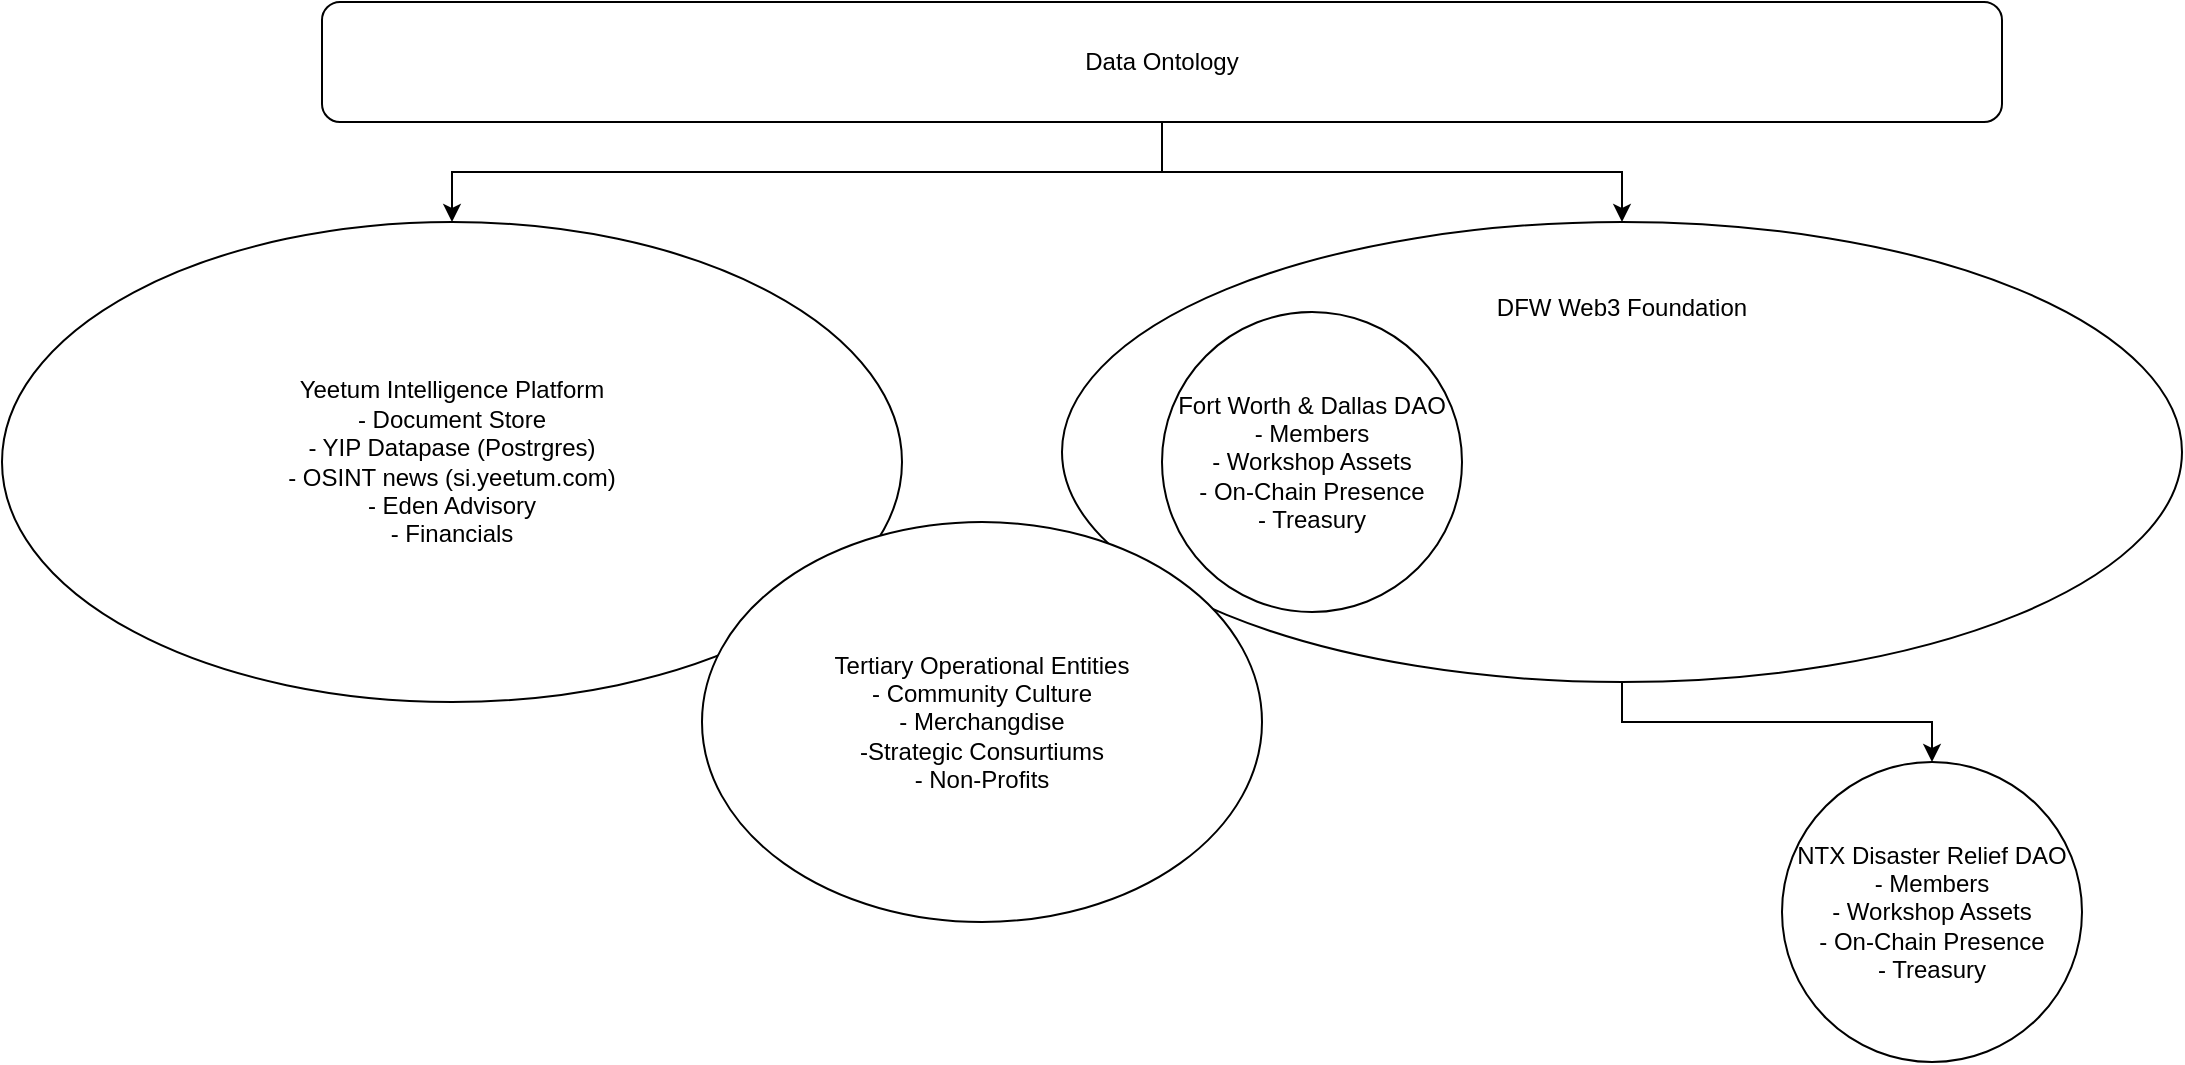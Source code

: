 <mxfile version="24.3.1" type="github" pages="3">
  <diagram name="v1_edenOS" id="1c8ImZf5gBv48MTMlwD5">
    <mxGraphModel dx="1865" dy="1198" grid="1" gridSize="10" guides="1" tooltips="1" connect="1" arrows="1" fold="1" page="1" pageScale="1" pageWidth="850" pageHeight="1100" math="0" shadow="0">
      <root>
        <mxCell id="0" />
        <mxCell id="1" value="Ontology" parent="0" />
        <mxCell id="Sg4NZe65r6HlR4_saugV-1" value="Yeetum Intelligence Platform&lt;div&gt;- Document Store&lt;/div&gt;&lt;div&gt;- YIP Datapase (Postrgres)&lt;/div&gt;&lt;div&gt;- OSINT news (si.yeetum.com)&lt;/div&gt;&lt;div&gt;- Eden Advisory&lt;/div&gt;&lt;div&gt;- Financials&lt;/div&gt;" style="ellipse;whiteSpace=wrap;html=1;" vertex="1" parent="1">
          <mxGeometry y="380" width="450" height="240" as="geometry" />
        </mxCell>
        <mxCell id="Sg4NZe65r6HlR4_saugV-4" style="edgeStyle=orthogonalEdgeStyle;rounded=0;orthogonalLoop=1;jettySize=auto;html=1;entryX=0.5;entryY=0;entryDx=0;entryDy=0;" edge="1" parent="1" source="Sg4NZe65r6HlR4_saugV-3" target="Sg4NZe65r6HlR4_saugV-1">
          <mxGeometry relative="1" as="geometry" />
        </mxCell>
        <mxCell id="Sg4NZe65r6HlR4_saugV-6" style="edgeStyle=orthogonalEdgeStyle;rounded=0;orthogonalLoop=1;jettySize=auto;html=1;exitX=0.5;exitY=1;exitDx=0;exitDy=0;" edge="1" parent="1" source="Sg4NZe65r6HlR4_saugV-3" target="Sg4NZe65r6HlR4_saugV-5">
          <mxGeometry relative="1" as="geometry" />
        </mxCell>
        <mxCell id="Sg4NZe65r6HlR4_saugV-3" value="Data Ontology" style="rounded=1;whiteSpace=wrap;html=1;" vertex="1" parent="1">
          <mxGeometry x="160" y="270" width="840" height="60" as="geometry" />
        </mxCell>
        <mxCell id="Hxy_2-makYpXD2_CueZt-4" style="edgeStyle=orthogonalEdgeStyle;rounded=0;orthogonalLoop=1;jettySize=auto;html=1;entryX=0.5;entryY=0;entryDx=0;entryDy=0;" edge="1" parent="1" source="Sg4NZe65r6HlR4_saugV-5" target="Hxy_2-makYpXD2_CueZt-1">
          <mxGeometry relative="1" as="geometry" />
        </mxCell>
        <mxCell id="Sg4NZe65r6HlR4_saugV-5" value="DFW Web3 Foundation&lt;div&gt;&lt;br&gt;&lt;/div&gt;&lt;div&gt;&lt;br&gt;&lt;/div&gt;&lt;div&gt;&lt;br&gt;&lt;/div&gt;&lt;div&gt;&lt;br&gt;&lt;/div&gt;&lt;div&gt;&lt;br&gt;&lt;/div&gt;&lt;div&gt;&lt;br&gt;&lt;/div&gt;&lt;div&gt;&lt;br&gt;&lt;/div&gt;&lt;div&gt;&lt;br&gt;&lt;/div&gt;&lt;div&gt;&lt;br&gt;&lt;/div&gt;&lt;div&gt;&lt;br&gt;&lt;/div&gt;" style="ellipse;whiteSpace=wrap;html=1;" vertex="1" parent="1">
          <mxGeometry x="530" y="380" width="560" height="230" as="geometry" />
        </mxCell>
        <mxCell id="Sg4NZe65r6HlR4_saugV-7" value="Fort Worth &amp;amp; Dallas DAO&lt;div&gt;- Members&lt;/div&gt;&lt;div&gt;- Workshop Assets&lt;/div&gt;&lt;div&gt;- On-Chain Presence&lt;/div&gt;&lt;div&gt;- Treasury&lt;/div&gt;" style="ellipse;whiteSpace=wrap;html=1;aspect=fixed;" vertex="1" parent="1">
          <mxGeometry x="580" y="425" width="150" height="150" as="geometry" />
        </mxCell>
        <mxCell id="Hxy_2-makYpXD2_CueZt-1" value="NTX Disaster Relief DAO&lt;div&gt;- Members&lt;/div&gt;&lt;div&gt;- Workshop Assets&lt;/div&gt;&lt;div&gt;- On-Chain Presence&lt;/div&gt;&lt;div&gt;- Treasury&lt;/div&gt;" style="ellipse;whiteSpace=wrap;html=1;aspect=fixed;" vertex="1" parent="1">
          <mxGeometry x="890" y="650" width="150" height="150" as="geometry" />
        </mxCell>
        <mxCell id="Hxy_2-makYpXD2_CueZt-5" value="Tertiary Operational Entities&lt;div&gt;- Community Culture&lt;/div&gt;&lt;div&gt;- Merchangdise&lt;/div&gt;&lt;div&gt;-Strategic Consurtiums&lt;/div&gt;&lt;div&gt;- Non-Profits&lt;/div&gt;" style="ellipse;whiteSpace=wrap;html=1;" vertex="1" parent="1">
          <mxGeometry x="350" y="530" width="280" height="200" as="geometry" />
        </mxCell>
      </root>
    </mxGraphModel>
  </diagram>
  <diagram id="3lR_DjZA-PKEGTgBSscy" name="Web3 SI Tooling">
    <mxGraphModel dx="1026" dy="659" grid="1" gridSize="10" guides="1" tooltips="1" connect="1" arrows="1" fold="1" page="1" pageScale="1" pageWidth="850" pageHeight="1100" math="0" shadow="0">
      <root>
        <mxCell id="0" />
        <mxCell id="1" parent="0" />
        <mxCell id="hyqrouuWMuBxxEIKmN6l-1" value="- arkhamintelligence.com&lt;div&gt;- messari&lt;/div&gt;&lt;div&gt;- palantir&lt;/div&gt;&lt;div&gt;- si.yeetum.com (Free for public)&lt;/div&gt;&lt;div&gt;- YIP&lt;/div&gt;&lt;div&gt;- etherscan.io&lt;/div&gt;&lt;div&gt;- HGTP / Metagraph&lt;/div&gt;" style="text;html=1;align=center;verticalAlign=middle;resizable=0;points=[];autosize=1;strokeColor=none;fillColor=none;" vertex="1" parent="1">
          <mxGeometry x="250" y="185" width="200" height="110" as="geometry" />
        </mxCell>
      </root>
    </mxGraphModel>
  </diagram>
  <diagram id="BPFtvKGqBhkcU-wOI8hf" name="CityDAO Arch Framework">
    <mxGraphModel dx="1026" dy="659" grid="1" gridSize="10" guides="1" tooltips="1" connect="1" arrows="1" fold="1" page="1" pageScale="1" pageWidth="850" pageHeight="1100" math="0" shadow="0">
      <root>
        <mxCell id="0" />
        <mxCell id="1" parent="0" />
        <mxCell id="qaYm2W4DrM0sSUCy-JhS-1" value="CityDAO Solution Design&lt;div&gt;&lt;span style=&quot;background-color: initial;&quot;&gt;IRON SPIDR and CISA Framework&lt;/span&gt;&lt;/div&gt;" style="text;html=1;align=center;verticalAlign=middle;resizable=0;points=[];autosize=1;strokeColor=none;fillColor=none;" vertex="1" parent="1">
          <mxGeometry x="375" y="50" width="210" height="40" as="geometry" />
        </mxCell>
      </root>
    </mxGraphModel>
  </diagram>
</mxfile>
